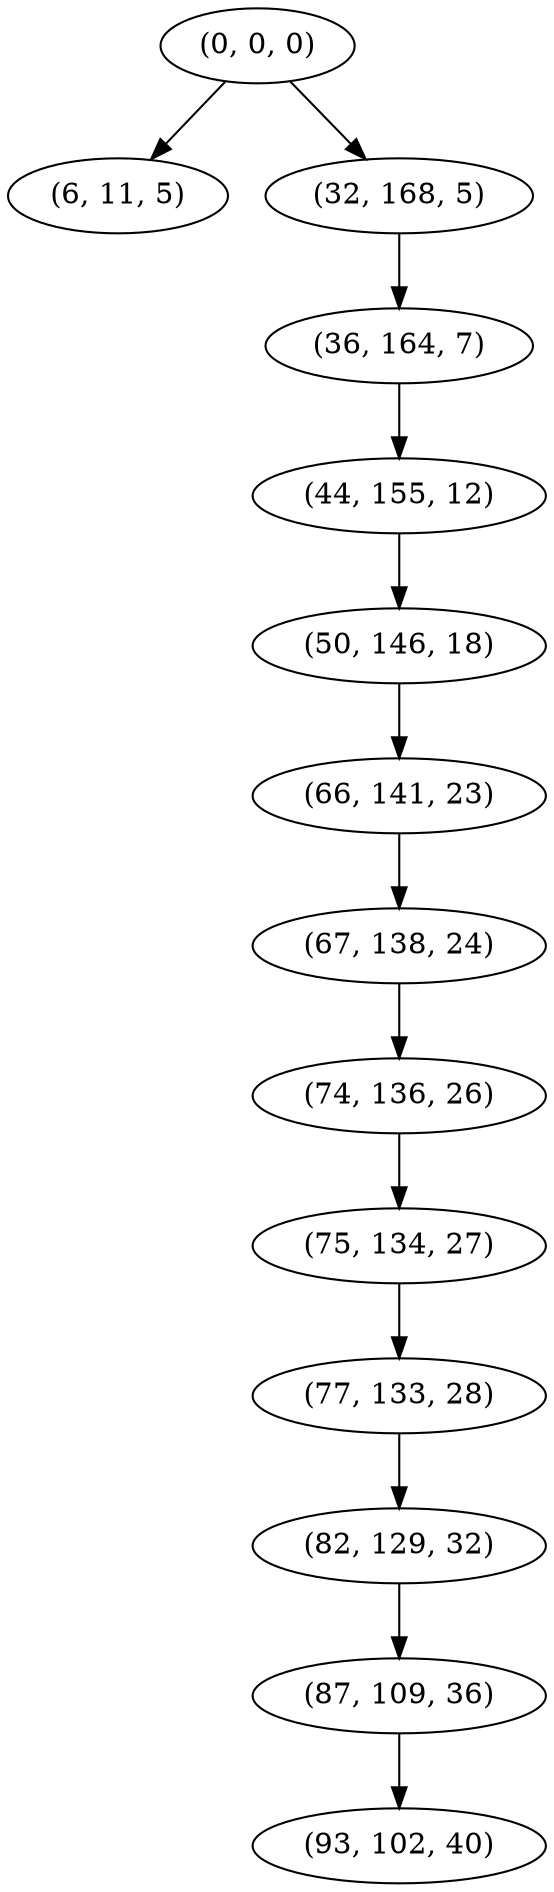 digraph tree {
    "(0, 0, 0)";
    "(6, 11, 5)";
    "(32, 168, 5)";
    "(36, 164, 7)";
    "(44, 155, 12)";
    "(50, 146, 18)";
    "(66, 141, 23)";
    "(67, 138, 24)";
    "(74, 136, 26)";
    "(75, 134, 27)";
    "(77, 133, 28)";
    "(82, 129, 32)";
    "(87, 109, 36)";
    "(93, 102, 40)";
    "(0, 0, 0)" -> "(6, 11, 5)";
    "(0, 0, 0)" -> "(32, 168, 5)";
    "(32, 168, 5)" -> "(36, 164, 7)";
    "(36, 164, 7)" -> "(44, 155, 12)";
    "(44, 155, 12)" -> "(50, 146, 18)";
    "(50, 146, 18)" -> "(66, 141, 23)";
    "(66, 141, 23)" -> "(67, 138, 24)";
    "(67, 138, 24)" -> "(74, 136, 26)";
    "(74, 136, 26)" -> "(75, 134, 27)";
    "(75, 134, 27)" -> "(77, 133, 28)";
    "(77, 133, 28)" -> "(82, 129, 32)";
    "(82, 129, 32)" -> "(87, 109, 36)";
    "(87, 109, 36)" -> "(93, 102, 40)";
}
